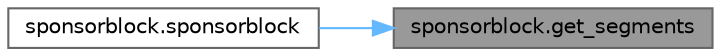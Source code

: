 digraph "sponsorblock.get_segments"
{
 // LATEX_PDF_SIZE
  bgcolor="transparent";
  edge [fontname=Helvetica,fontsize=10,labelfontname=Helvetica,labelfontsize=10];
  node [fontname=Helvetica,fontsize=10,shape=box,height=0.2,width=0.4];
  rankdir="RL";
  Node1 [label="sponsorblock.get_segments",height=0.2,width=0.4,color="gray40", fillcolor="grey60", style="filled", fontcolor="black",tooltip=" "];
  Node1 -> Node2 [dir="back",color="steelblue1",style="solid"];
  Node2 [label="sponsorblock.sponsorblock",height=0.2,width=0.4,color="grey40", fillcolor="white", style="filled",URL="$de/d7b/namespacesponsorblock.html#adc2f29e159a3e33489e1b42c10ec69f3",tooltip=" "];
}
